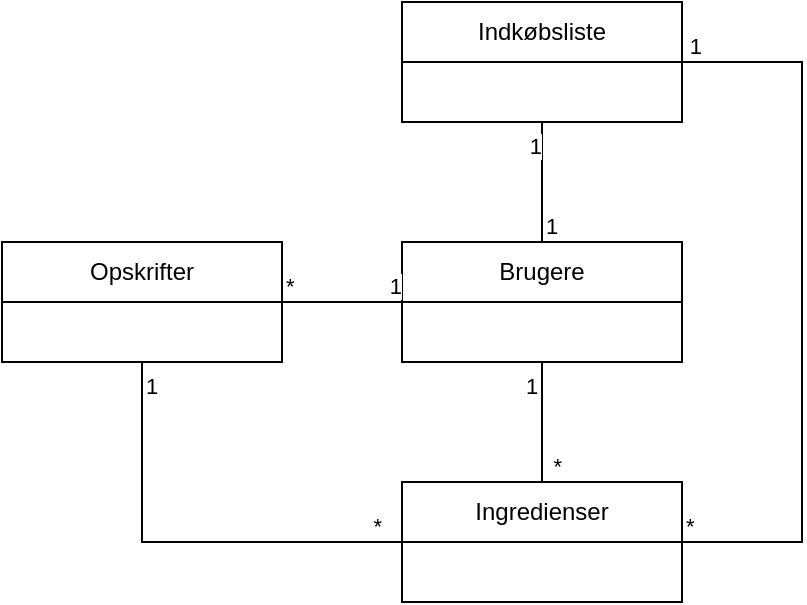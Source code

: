 <mxfile version="24.7.14">
  <diagram name="Page-1" id="929967ad-93f9-6ef4-fab6-5d389245f69c">
    <mxGraphModel dx="1485" dy="840" grid="1" gridSize="10" guides="1" tooltips="1" connect="1" arrows="0" fold="1" page="1" pageScale="1.5" pageWidth="1169" pageHeight="826" background="none" math="0" shadow="0">
      <root>
        <mxCell id="0" style=";html=1;" />
        <mxCell id="1" style=";html=1;" parent="0" />
        <mxCell id="S16UhWUdueVycTpBz9DC-1" value="Ingredienser" style="swimlane;fontStyle=0;childLayout=stackLayout;horizontal=1;startSize=30;horizontalStack=0;resizeParent=1;resizeParentMax=0;resizeLast=0;collapsible=1;marginBottom=0;whiteSpace=wrap;html=1;" vertex="1" parent="1">
          <mxGeometry x="280" y="320" width="140" height="60" as="geometry" />
        </mxCell>
        <mxCell id="S16UhWUdueVycTpBz9DC-5" value="Opskrifter" style="swimlane;fontStyle=0;childLayout=stackLayout;horizontal=1;startSize=30;horizontalStack=0;resizeParent=1;resizeParentMax=0;resizeLast=0;collapsible=1;marginBottom=0;whiteSpace=wrap;html=1;" vertex="1" parent="1">
          <mxGeometry x="80" y="200" width="140" height="60" as="geometry" />
        </mxCell>
        <mxCell id="S16UhWUdueVycTpBz9DC-9" value="Brugere" style="swimlane;fontStyle=0;childLayout=stackLayout;horizontal=1;startSize=30;horizontalStack=0;resizeParent=1;resizeParentMax=0;resizeLast=0;collapsible=1;marginBottom=0;whiteSpace=wrap;html=1;" vertex="1" parent="1">
          <mxGeometry x="280" y="200" width="140" height="60" as="geometry" />
        </mxCell>
        <mxCell id="S16UhWUdueVycTpBz9DC-13" value="Indkøbsliste" style="swimlane;fontStyle=0;childLayout=stackLayout;horizontal=1;startSize=30;horizontalStack=0;resizeParent=1;resizeParentMax=0;resizeLast=0;collapsible=1;marginBottom=0;whiteSpace=wrap;html=1;" vertex="1" parent="1">
          <mxGeometry x="280" y="80" width="140" height="60" as="geometry" />
        </mxCell>
        <mxCell id="xfT99TKuTY2AC6sLYti0-23" value="" style="endArrow=none;html=1;edgeStyle=orthogonalEdgeStyle;rounded=0;" edge="1" parent="1" source="S16UhWUdueVycTpBz9DC-5" target="S16UhWUdueVycTpBz9DC-1">
          <mxGeometry relative="1" as="geometry">
            <mxPoint x="70" y="370" as="sourcePoint" />
            <mxPoint x="230" y="370" as="targetPoint" />
            <Array as="points">
              <mxPoint x="150" y="350" />
            </Array>
          </mxGeometry>
        </mxCell>
        <mxCell id="xfT99TKuTY2AC6sLYti0-24" value="1" style="edgeLabel;resizable=0;html=1;align=left;verticalAlign=bottom;" connectable="0" vertex="1" parent="xfT99TKuTY2AC6sLYti0-23">
          <mxGeometry x="-1" relative="1" as="geometry">
            <mxPoint y="20" as="offset" />
          </mxGeometry>
        </mxCell>
        <mxCell id="xfT99TKuTY2AC6sLYti0-25" value="*" style="edgeLabel;resizable=0;html=1;align=right;verticalAlign=bottom;" connectable="0" vertex="1" parent="xfT99TKuTY2AC6sLYti0-23">
          <mxGeometry x="1" relative="1" as="geometry">
            <mxPoint x="-10" as="offset" />
          </mxGeometry>
        </mxCell>
        <mxCell id="xfT99TKuTY2AC6sLYti0-26" value="" style="endArrow=none;html=1;edgeStyle=orthogonalEdgeStyle;rounded=0;" edge="1" parent="1" source="S16UhWUdueVycTpBz9DC-1" target="S16UhWUdueVycTpBz9DC-13">
          <mxGeometry relative="1" as="geometry">
            <mxPoint x="570" y="330" as="sourcePoint" />
            <mxPoint x="730" y="330" as="targetPoint" />
            <Array as="points">
              <mxPoint x="480" y="350" />
              <mxPoint x="480" y="110" />
            </Array>
          </mxGeometry>
        </mxCell>
        <mxCell id="xfT99TKuTY2AC6sLYti0-27" value="*" style="edgeLabel;resizable=0;html=1;align=left;verticalAlign=bottom;" connectable="0" vertex="1" parent="xfT99TKuTY2AC6sLYti0-26">
          <mxGeometry x="-1" relative="1" as="geometry" />
        </mxCell>
        <mxCell id="xfT99TKuTY2AC6sLYti0-28" value="1" style="edgeLabel;resizable=0;html=1;align=right;verticalAlign=bottom;" connectable="0" vertex="1" parent="xfT99TKuTY2AC6sLYti0-26">
          <mxGeometry x="1" relative="1" as="geometry">
            <mxPoint x="10" as="offset" />
          </mxGeometry>
        </mxCell>
        <mxCell id="xfT99TKuTY2AC6sLYti0-29" value="" style="endArrow=none;html=1;edgeStyle=orthogonalEdgeStyle;rounded=0;" edge="1" parent="1" source="S16UhWUdueVycTpBz9DC-5" target="S16UhWUdueVycTpBz9DC-9">
          <mxGeometry relative="1" as="geometry">
            <mxPoint x="570" y="330" as="sourcePoint" />
            <mxPoint x="730" y="330" as="targetPoint" />
          </mxGeometry>
        </mxCell>
        <mxCell id="xfT99TKuTY2AC6sLYti0-30" value="*" style="edgeLabel;resizable=0;html=1;align=left;verticalAlign=bottom;" connectable="0" vertex="1" parent="xfT99TKuTY2AC6sLYti0-29">
          <mxGeometry x="-1" relative="1" as="geometry" />
        </mxCell>
        <mxCell id="xfT99TKuTY2AC6sLYti0-31" value="1" style="edgeLabel;resizable=0;html=1;align=right;verticalAlign=bottom;" connectable="0" vertex="1" parent="xfT99TKuTY2AC6sLYti0-29">
          <mxGeometry x="1" relative="1" as="geometry" />
        </mxCell>
        <mxCell id="xfT99TKuTY2AC6sLYti0-35" value="" style="endArrow=none;html=1;edgeStyle=orthogonalEdgeStyle;rounded=0;" edge="1" parent="1" source="S16UhWUdueVycTpBz9DC-9" target="S16UhWUdueVycTpBz9DC-13">
          <mxGeometry relative="1" as="geometry">
            <mxPoint x="570" y="330" as="sourcePoint" />
            <mxPoint x="730" y="330" as="targetPoint" />
          </mxGeometry>
        </mxCell>
        <mxCell id="xfT99TKuTY2AC6sLYti0-36" value="1" style="edgeLabel;resizable=0;html=1;align=left;verticalAlign=bottom;" connectable="0" vertex="1" parent="xfT99TKuTY2AC6sLYti0-35">
          <mxGeometry x="-1" relative="1" as="geometry" />
        </mxCell>
        <mxCell id="xfT99TKuTY2AC6sLYti0-37" value="1" style="edgeLabel;resizable=0;html=1;align=right;verticalAlign=bottom;" connectable="0" vertex="1" parent="xfT99TKuTY2AC6sLYti0-35">
          <mxGeometry x="1" relative="1" as="geometry">
            <mxPoint y="20" as="offset" />
          </mxGeometry>
        </mxCell>
        <mxCell id="xfT99TKuTY2AC6sLYti0-38" value="" style="endArrow=none;html=1;edgeStyle=orthogonalEdgeStyle;rounded=0;" edge="1" parent="1" source="S16UhWUdueVycTpBz9DC-9" target="S16UhWUdueVycTpBz9DC-1">
          <mxGeometry relative="1" as="geometry">
            <mxPoint x="570" y="330" as="sourcePoint" />
            <mxPoint x="730" y="330" as="targetPoint" />
          </mxGeometry>
        </mxCell>
        <mxCell id="xfT99TKuTY2AC6sLYti0-39" value="1" style="edgeLabel;resizable=0;html=1;align=left;verticalAlign=bottom;" connectable="0" vertex="1" parent="xfT99TKuTY2AC6sLYti0-38">
          <mxGeometry x="-1" relative="1" as="geometry">
            <mxPoint x="-10" y="20" as="offset" />
          </mxGeometry>
        </mxCell>
        <mxCell id="xfT99TKuTY2AC6sLYti0-40" value="*" style="edgeLabel;resizable=0;html=1;align=right;verticalAlign=bottom;" connectable="0" vertex="1" parent="xfT99TKuTY2AC6sLYti0-38">
          <mxGeometry x="1" relative="1" as="geometry">
            <mxPoint x="10" as="offset" />
          </mxGeometry>
        </mxCell>
      </root>
    </mxGraphModel>
  </diagram>
</mxfile>
